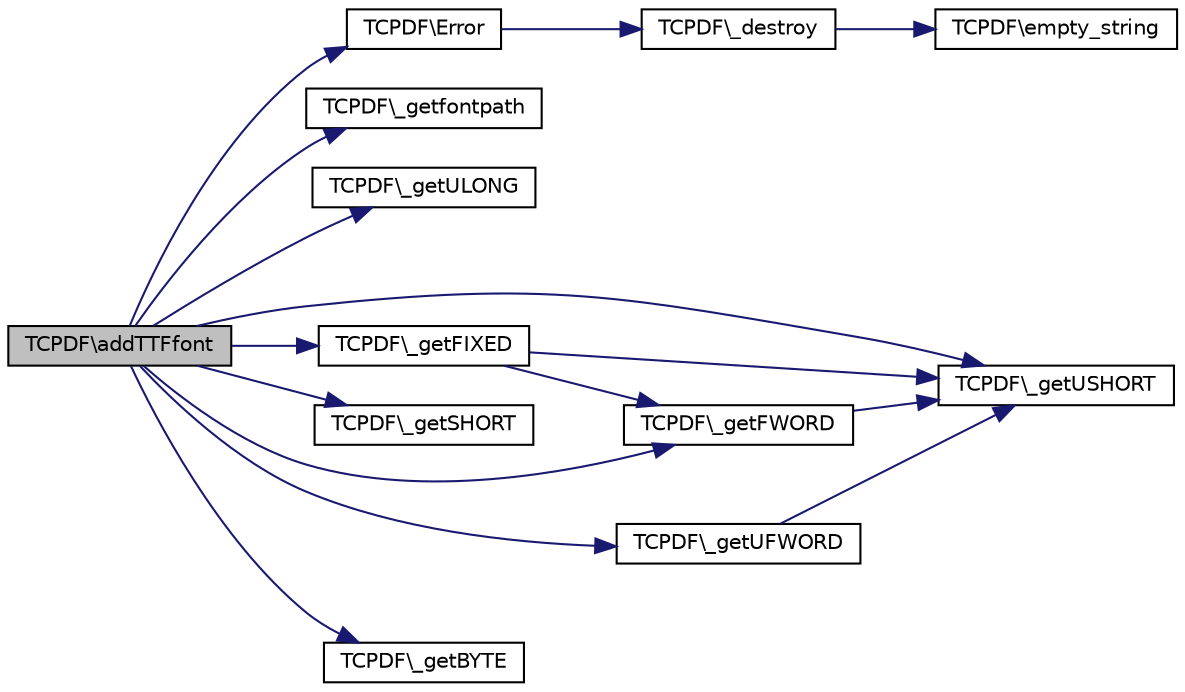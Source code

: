 digraph G
{
  edge [fontname="Helvetica",fontsize="10",labelfontname="Helvetica",labelfontsize="10"];
  node [fontname="Helvetica",fontsize="10",shape=record];
  rankdir="LR";
  Node1 [label="TCPDF\\addTTFfont",height=0.2,width=0.4,color="black", fillcolor="grey75", style="filled" fontcolor="black"];
  Node1 -> Node2 [color="midnightblue",fontsize="10",style="solid",fontname="Helvetica"];
  Node2 [label="TCPDF\\Error",height=0.2,width=0.4,color="black", fillcolor="white", style="filled",URL="$classTCPDF.html#a27ecf2a6c86b4b7976ebfaf5912b0f91",tooltip="This method is automatically called in case of fatal error; it simply outputs the message and halts t..."];
  Node2 -> Node3 [color="midnightblue",fontsize="10",style="solid",fontname="Helvetica"];
  Node3 [label="TCPDF\\_destroy",height=0.2,width=0.4,color="black", fillcolor="white", style="filled",URL="$classTCPDF.html#ae91c72441bff1164a3ab9d237a4e1faa",tooltip="Unset all class variables except the following critical variables: internal_encoding, state, bufferlen, buffer and diskcache."];
  Node3 -> Node4 [color="midnightblue",fontsize="10",style="solid",fontname="Helvetica"];
  Node4 [label="TCPDF\\empty_string",height=0.2,width=0.4,color="black", fillcolor="white", style="filled",URL="$classTCPDF.html#a681e9cc13fa324d8e538a5873f3990c2",tooltip="Determine whether a string is empty."];
  Node1 -> Node5 [color="midnightblue",fontsize="10",style="solid",fontname="Helvetica"];
  Node5 [label="TCPDF\\_getfontpath",height=0.2,width=0.4,color="black", fillcolor="white", style="filled",URL="$classTCPDF.html#a859c9ff83c417b518afa83c0da7a62b1",tooltip="Return fonts path."];
  Node1 -> Node6 [color="midnightblue",fontsize="10",style="solid",fontname="Helvetica"];
  Node6 [label="TCPDF\\_getULONG",height=0.2,width=0.4,color="black", fillcolor="white", style="filled",URL="$classTCPDF.html#a22fdab26c7eeb4e1946af5050e4b52d3",tooltip="Get ULONG from string (Big Endian 32-bit unsigned integer)."];
  Node1 -> Node7 [color="midnightblue",fontsize="10",style="solid",fontname="Helvetica"];
  Node7 [label="TCPDF\\_getUSHORT",height=0.2,width=0.4,color="black", fillcolor="white", style="filled",URL="$classTCPDF.html#a7811fe029ec582174ed310d7563a876f",tooltip="Get USHORT from string (Big Endian 16-bit unsigned integer)."];
  Node1 -> Node8 [color="midnightblue",fontsize="10",style="solid",fontname="Helvetica"];
  Node8 [label="TCPDF\\_getFWORD",height=0.2,width=0.4,color="black", fillcolor="white", style="filled",URL="$classTCPDF.html#a4908bc80a583107b7c8b3f768277e568",tooltip="Get FWORD from string (Big Endian 16-bit signed integer)."];
  Node8 -> Node7 [color="midnightblue",fontsize="10",style="solid",fontname="Helvetica"];
  Node1 -> Node9 [color="midnightblue",fontsize="10",style="solid",fontname="Helvetica"];
  Node9 [label="TCPDF\\_getSHORT",height=0.2,width=0.4,color="black", fillcolor="white", style="filled",URL="$classTCPDF.html#aa9c624edd1ea5063cb13468139e12d91",tooltip="Get SHORT from string (Big Endian 16-bit signed integer)."];
  Node1 -> Node10 [color="midnightblue",fontsize="10",style="solid",fontname="Helvetica"];
  Node10 [label="TCPDF\\_getUFWORD",height=0.2,width=0.4,color="black", fillcolor="white", style="filled",URL="$classTCPDF.html#a39b4ff7e526b30437ff704526801809c",tooltip="Get UFWORD from string (Big Endian 16-bit unsigned integer)."];
  Node10 -> Node7 [color="midnightblue",fontsize="10",style="solid",fontname="Helvetica"];
  Node1 -> Node11 [color="midnightblue",fontsize="10",style="solid",fontname="Helvetica"];
  Node11 [label="TCPDF\\_getFIXED",height=0.2,width=0.4,color="black", fillcolor="white", style="filled",URL="$classTCPDF.html#a0bf637e15b9d3f0e3f090e826fed9224",tooltip="Get FIXED from string (32-bit signed fixed-point number (16.16)."];
  Node11 -> Node8 [color="midnightblue",fontsize="10",style="solid",fontname="Helvetica"];
  Node11 -> Node7 [color="midnightblue",fontsize="10",style="solid",fontname="Helvetica"];
  Node1 -> Node12 [color="midnightblue",fontsize="10",style="solid",fontname="Helvetica"];
  Node12 [label="TCPDF\\_getBYTE",height=0.2,width=0.4,color="black", fillcolor="white", style="filled",URL="$classTCPDF.html#aa5f2d012801e75c7f416ac12c6e5ffa9",tooltip="Get BYTE from string (8-bit unsigned integer)."];
}
